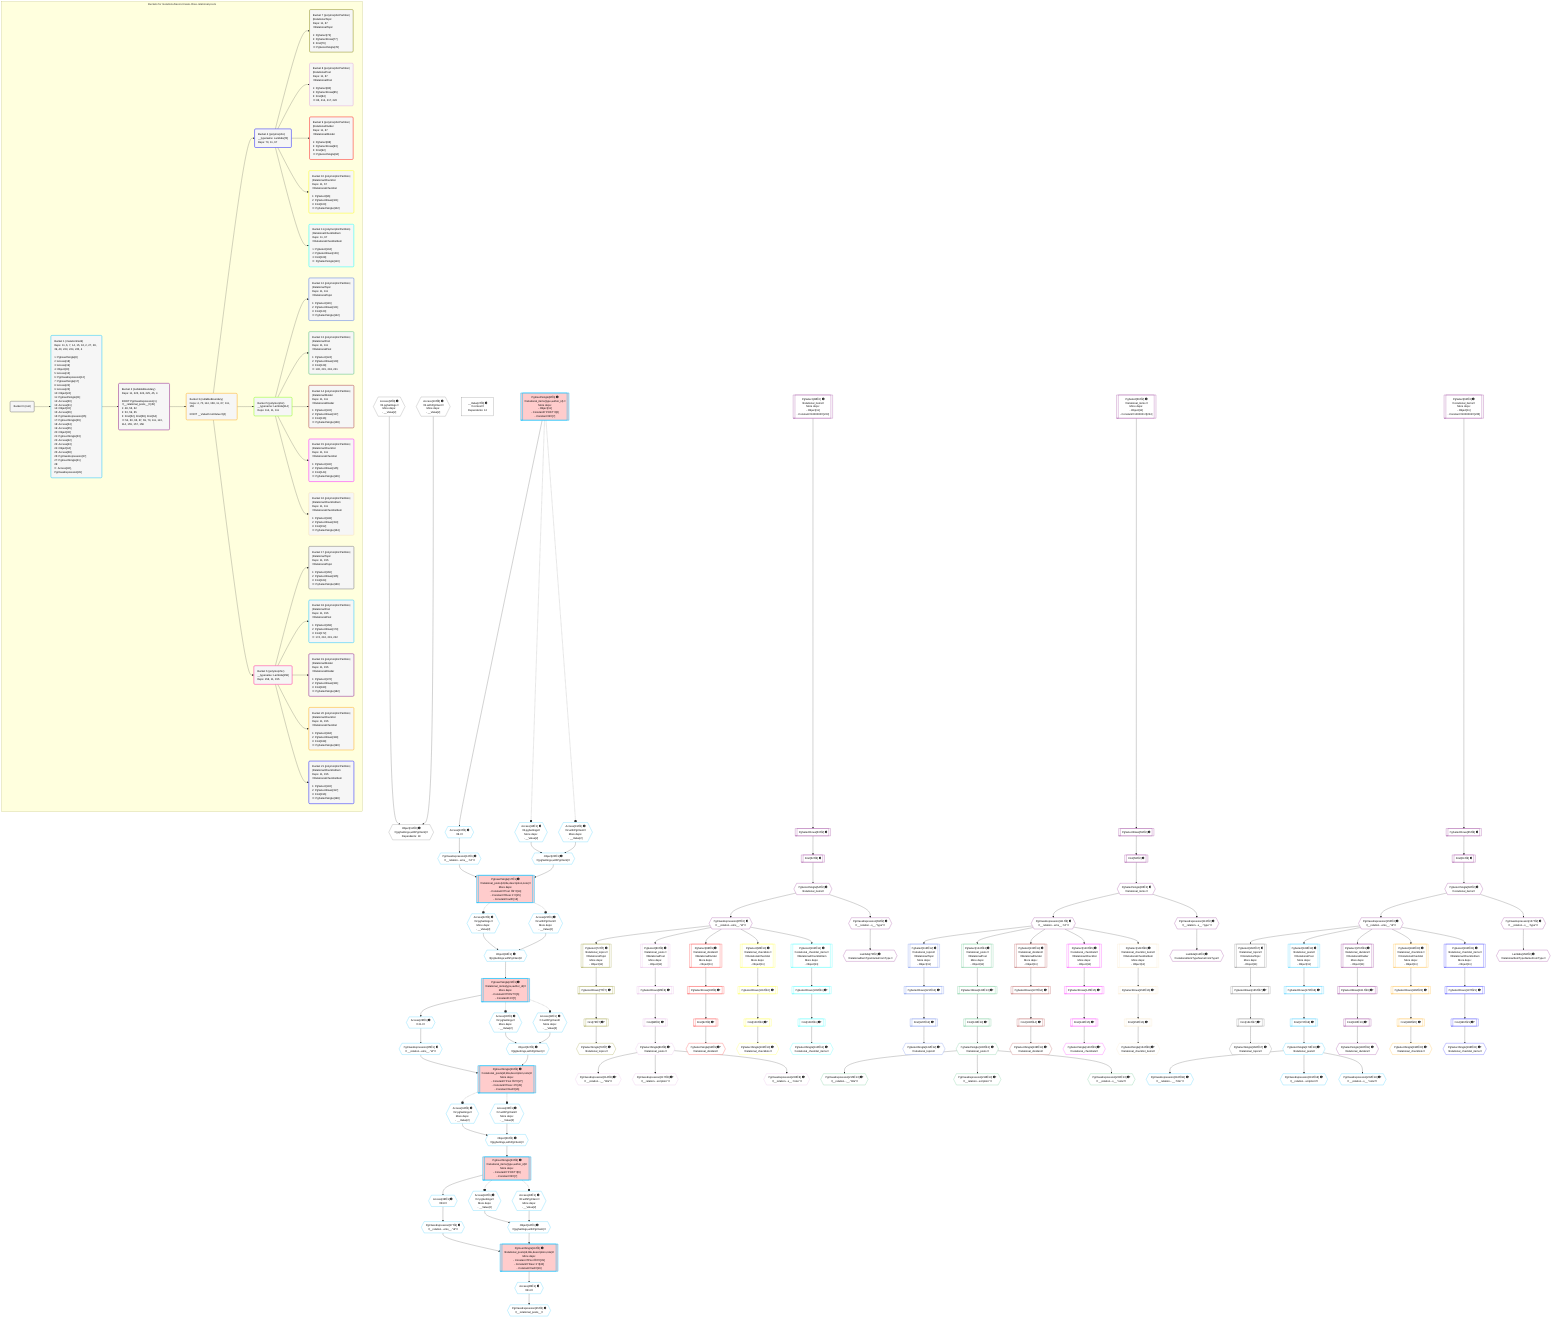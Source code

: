 %%{init: {'themeVariables': { 'fontSize': '12px'}}}%%
graph TD
    classDef path fill:#eee,stroke:#000,color:#000
    classDef plan fill:#fff,stroke-width:1px,color:#000
    classDef itemplan fill:#fff,stroke-width:2px,color:#000
    classDef unbatchedplan fill:#dff,stroke-width:1px,color:#000
    classDef sideeffectplan fill:#fcc,stroke-width:2px,color:#000
    classDef bucket fill:#f6f6f6,color:#000,stroke-width:2px,text-align:left

    subgraph "Buckets for mutations/basics/create-three-relational-posts"
    Bucket0("Bucket 0 (root)"):::bucket
    Bucket1("Bucket 1 (mutationField)<br />Deps: 11, 6, 7, 14, 15, 16, 2, 27, 28, 39, 40, 223, 224, 225, 4<br /><br />1: PgInsertSingle[8]<br />2: Access[18]<br />3: Access[19]<br />4: Object[20]<br />5: Access[13]<br />6: PgClassExpression[12]<br />7: PgInsertSingle[17]<br />8: Access[22]<br />9: Access[23]<br />10: Object[24]<br />11: PgInsertSingle[21]<br />12: Access[30]<br />13: Access[31]<br />14: Object[32]<br />15: Access[26]<br />16: PgClassExpression[25]<br />17: PgInsertSingle[29]<br />18: Access[34]<br />19: Access[35]<br />20: Object[36]<br />21: PgInsertSingle[33]<br />22: Access[42]<br />23: Access[43]<br />24: Object[44]<br />25: Access[38]<br />26: PgClassExpression[37]<br />27: PgInsertSingle[41]<br />28: <br />ᐳ: Access[46], PgClassExpression[45]"):::bucket
    Bucket2("Bucket 2 (nullableBoundary)<br />Deps: 11, 223, 224, 225, 45, 4<br /><br />ROOT PgClassExpression{1}ᐸ__relational_posts__ᐳ[45]<br />1: 48, 56, 62<br />2: 53, 59, 65<br />3: First[52], First[58], First[64]<br />ᐳ: 54, 60, 66, 67, 69, 70, 111, 113, 114, 155, 157, 158"):::bucket
    Bucket3("Bucket 3 (nullableBoundary)<br />Deps: 4, 70, 114, 158, 11, 67, 111, 155<br /><br />ROOT __ValueᐸrootValueᐳ[4]"):::bucket
    Bucket4("Bucket 4 (polymorphic)<br />__typename: Lambda[70]<br />Deps: 70, 11, 67"):::bucket
    Bucket5("Bucket 5 (polymorphic)<br />__typename: Lambda[114]<br />Deps: 114, 11, 111"):::bucket
    Bucket6("Bucket 6 (polymorphic)<br />__typename: Lambda[158]<br />Deps: 158, 11, 155"):::bucket
    Bucket7("Bucket 7 (polymorphicPartition)<br />|RelationalTopic<br />Deps: 11, 67<br />ᐳRelationalTopic<br /><br />1: PgSelect[72]<br />2: PgSelectRows[77]<br />3: First[76]<br />ᐳ: PgSelectSingle[78]"):::bucket
    Bucket8("Bucket 8 (polymorphicPartition)<br />|RelationalPost<br />Deps: 11, 67<br />ᐳRelationalPost<br /><br />1: PgSelect[80]<br />2: PgSelectRows[85]<br />3: First[84]<br />ᐳ: 86, 214, 217, 220"):::bucket
    Bucket9("Bucket 9 (polymorphicPartition)<br />|RelationalDivider<br />Deps: 11, 67<br />ᐳRelationalDivider<br /><br />1: PgSelect[88]<br />2: PgSelectRows[93]<br />3: First[92]<br />ᐳ: PgSelectSingle[94]"):::bucket
    Bucket10("Bucket 10 (polymorphicPartition)<br />|RelationalChecklist<br />Deps: 11, 67<br />ᐳRelationalChecklist<br /><br />1: PgSelect[96]<br />2: PgSelectRows[101]<br />3: First[100]<br />ᐳ: PgSelectSingle[102]"):::bucket
    Bucket11("Bucket 11 (polymorphicPartition)<br />|RelationalChecklistItem<br />Deps: 11, 67<br />ᐳRelationalChecklistItem<br /><br />1: PgSelect[104]<br />2: PgSelectRows[109]<br />3: First[108]<br />ᐳ: PgSelectSingle[110]"):::bucket
    Bucket12("Bucket 12 (polymorphicPartition)<br />|RelationalTopic<br />Deps: 11, 111<br />ᐳRelationalTopic<br /><br />1: PgSelect[116]<br />2: PgSelectRows[121]<br />3: First[120]<br />ᐳ: PgSelectSingle[122]"):::bucket
    Bucket13("Bucket 13 (polymorphicPartition)<br />|RelationalPost<br />Deps: 11, 111<br />ᐳRelationalPost<br /><br />1: PgSelect[124]<br />2: PgSelectRows[129]<br />3: First[128]<br />ᐳ: 130, 215, 218, 221"):::bucket
    Bucket14("Bucket 14 (polymorphicPartition)<br />|RelationalDivider<br />Deps: 11, 111<br />ᐳRelationalDivider<br /><br />1: PgSelect[132]<br />2: PgSelectRows[137]<br />3: First[136]<br />ᐳ: PgSelectSingle[138]"):::bucket
    Bucket15("Bucket 15 (polymorphicPartition)<br />|RelationalChecklist<br />Deps: 11, 111<br />ᐳRelationalChecklist<br /><br />1: PgSelect[140]<br />2: PgSelectRows[145]<br />3: First[144]<br />ᐳ: PgSelectSingle[146]"):::bucket
    Bucket16("Bucket 16 (polymorphicPartition)<br />|RelationalChecklistItem<br />Deps: 11, 111<br />ᐳRelationalChecklistItem<br /><br />1: PgSelect[148]<br />2: PgSelectRows[153]<br />3: First[152]<br />ᐳ: PgSelectSingle[154]"):::bucket
    Bucket17("Bucket 17 (polymorphicPartition)<br />|RelationalTopic<br />Deps: 11, 155<br />ᐳRelationalTopic<br /><br />1: PgSelect[160]<br />2: PgSelectRows[165]<br />3: First[164]<br />ᐳ: PgSelectSingle[166]"):::bucket
    Bucket18("Bucket 18 (polymorphicPartition)<br />|RelationalPost<br />Deps: 11, 155<br />ᐳRelationalPost<br /><br />1: PgSelect[168]<br />2: PgSelectRows[173]<br />3: First[172]<br />ᐳ: 174, 216, 219, 222"):::bucket
    Bucket19("Bucket 19 (polymorphicPartition)<br />|RelationalDivider<br />Deps: 11, 155<br />ᐳRelationalDivider<br /><br />1: PgSelect[176]<br />2: PgSelectRows[181]<br />3: First[180]<br />ᐳ: PgSelectSingle[182]"):::bucket
    Bucket20("Bucket 20 (polymorphicPartition)<br />|RelationalChecklist<br />Deps: 11, 155<br />ᐳRelationalChecklist<br /><br />1: PgSelect[184]<br />2: PgSelectRows[189]<br />3: First[188]<br />ᐳ: PgSelectSingle[190]"):::bucket
    Bucket21("Bucket 21 (polymorphicPartition)<br />|RelationalChecklistItem<br />Deps: 11, 155<br />ᐳRelationalChecklistItem<br /><br />1: PgSelect[192]<br />2: PgSelectRows[197]<br />3: First[196]<br />ᐳ: PgSelectSingle[198]"):::bucket
    end
    Bucket0 --> Bucket1
    Bucket1 --> Bucket2
    Bucket2 --> Bucket3
    Bucket3 --> Bucket4 & Bucket5 & Bucket6
    Bucket4 --> Bucket7 & Bucket8 & Bucket9 & Bucket10 & Bucket11
    Bucket5 --> Bucket12 & Bucket13 & Bucket14 & Bucket15 & Bucket16
    Bucket6 --> Bucket17 & Bucket18 & Bucket19 & Bucket20 & Bucket21

    %% plan dependencies
    Object11{{"Object[11∈0] ➊<br />ᐸ{pgSettings,withPgClient}ᐳ<br />Dependents: 19"}}:::plan
    Access9{{"Access[9∈0] ➊<br />ᐸ2.pgSettingsᐳ<br />More deps:<br />- __Value[2]"}}:::plan
    Access10{{"Access[10∈0] ➊<br />ᐸ2.withPgClientᐳ<br />More deps:<br />- __Value[2]"}}:::plan
    Access9 & Access10 --> Object11
    __Value2["__Value[2∈0] ➊<br />ᐸcontextᐳ<br />Dependents: 12"]:::plan
    PgInsertSingle17[["PgInsertSingle[17∈1] ➊<br />ᐸrelational_posts(id,title,description,note)ᐳ<br />More deps:<br />- Constantᐸ'Post ꖛ1'ᐳ[14]<br />- Constantᐸ'Desc 1'ᐳ[15]<br />- Constantᐸnullᐳ[16]"]]:::sideeffectplan
    Object20{{"Object[20∈1] ➊<br />ᐸ{pgSettings,withPgClient}ᐳ"}}:::plan
    PgClassExpression12{{"PgClassExpression[12∈1] ➊<br />ᐸ__relation...ems__.”id”ᐳ"}}:::plan
    Object20 & PgClassExpression12 --> PgInsertSingle17
    PgInsertSingle29[["PgInsertSingle[29∈1] ➊<br />ᐸrelational_posts(id,title,description,note)ᐳ<br />More deps:<br />- Constantᐸ'Post ꖛ2'ᐳ[27]<br />- Constantᐸ'Desc 2'ᐳ[28]<br />- Constantᐸnullᐳ[16]"]]:::sideeffectplan
    Object32{{"Object[32∈1] ➊<br />ᐸ{pgSettings,withPgClient}ᐳ"}}:::plan
    PgClassExpression25{{"PgClassExpression[25∈1] ➊<br />ᐸ__relation...ems__.”id”ᐳ"}}:::plan
    Object32 & PgClassExpression25 --> PgInsertSingle29
    PgInsertSingle41[["PgInsertSingle[41∈1] ➊<br />ᐸrelational_posts(id,title,description,note)ᐳ<br />More deps:<br />- Constantᐸ'Post ꖛ3'ᐳ[39]<br />- Constantᐸ'Desc 3'ᐳ[40]<br />- Constantᐸnullᐳ[16]"]]:::sideeffectplan
    Object44{{"Object[44∈1] ➊<br />ᐸ{pgSettings,withPgClient}ᐳ"}}:::plan
    PgClassExpression37{{"PgClassExpression[37∈1] ➊<br />ᐸ__relation...ems__.”id”ᐳ"}}:::plan
    Object44 & PgClassExpression37 --> PgInsertSingle41
    PgInsertSingle8[["PgInsertSingle[8∈1] ➊<br />ᐸrelational_items(type,author_id)ᐳ<br />More deps:<br />- Object[11]<br />- Constantᐸ'POST'ᐳ[6]<br />- Constantᐸ2ᐳ[7]"]]:::sideeffectplan
    PgInsertSingle21[["PgInsertSingle[21∈1] ➊<br />ᐸrelational_items(type,author_id)ᐳ<br />More deps:<br />- Constantᐸ'POST'ᐳ[6]<br />- Constantᐸ2ᐳ[7]"]]:::sideeffectplan
    Object24{{"Object[24∈1] ➊<br />ᐸ{pgSettings,withPgClient}ᐳ"}}:::plan
    Object24 --> PgInsertSingle21
    PgInsertSingle33[["PgInsertSingle[33∈1] ➊<br />ᐸrelational_items(type,author_id)ᐳ<br />More deps:<br />- Constantᐸ'POST'ᐳ[6]<br />- Constantᐸ2ᐳ[7]"]]:::sideeffectplan
    Object36{{"Object[36∈1] ➊<br />ᐸ{pgSettings,withPgClient}ᐳ"}}:::plan
    Object36 --> PgInsertSingle33
    Access18{{"Access[18∈1] ➊<br />ᐸ2.pgSettingsᐳ<br />More deps:<br />- __Value[2]"}}:::plan
    Access19{{"Access[19∈1] ➊<br />ᐸ2.withPgClientᐳ<br />More deps:<br />- __Value[2]"}}:::plan
    Access18 & Access19 --> Object20
    Access22{{"Access[22∈1] ➊<br />ᐸ2.pgSettingsᐳ<br />More deps:<br />- __Value[2]"}}:::plan
    Access23{{"Access[23∈1] ➊<br />ᐸ2.withPgClientᐳ<br />More deps:<br />- __Value[2]"}}:::plan
    Access22 & Access23 --> Object24
    Access30{{"Access[30∈1] ➊<br />ᐸ2.pgSettingsᐳ<br />More deps:<br />- __Value[2]"}}:::plan
    Access31{{"Access[31∈1] ➊<br />ᐸ2.withPgClientᐳ<br />More deps:<br />- __Value[2]"}}:::plan
    Access30 & Access31 --> Object32
    Access34{{"Access[34∈1] ➊<br />ᐸ2.pgSettingsᐳ<br />More deps:<br />- __Value[2]"}}:::plan
    Access35{{"Access[35∈1] ➊<br />ᐸ2.withPgClientᐳ<br />More deps:<br />- __Value[2]"}}:::plan
    Access34 & Access35 --> Object36
    Access42{{"Access[42∈1] ➊<br />ᐸ2.pgSettingsᐳ<br />More deps:<br />- __Value[2]"}}:::plan
    Access43{{"Access[43∈1] ➊<br />ᐸ2.withPgClientᐳ<br />More deps:<br />- __Value[2]"}}:::plan
    Access42 & Access43 --> Object44
    Access13{{"Access[13∈1] ➊<br />ᐸ8.tᐳ"}}:::plan
    Access13 --> PgClassExpression12
    PgInsertSingle8 --> Access13
    Access26{{"Access[26∈1] ➊<br />ᐸ21.tᐳ"}}:::plan
    Access26 --> PgClassExpression25
    PgInsertSingle21 --> Access26
    Access38{{"Access[38∈1] ➊<br />ᐸ33.tᐳ"}}:::plan
    Access38 --> PgClassExpression37
    PgInsertSingle33 --> Access38
    PgClassExpression45{{"PgClassExpression[45∈1] ➊<br />ᐸ__relational_posts__ᐳ"}}:::plan
    Access46{{"Access[46∈1] ➊<br />ᐸ41.tᐳ"}}:::plan
    Access46 --> PgClassExpression45
    PgInsertSingle41 --> Access46
    PgSelect48[["PgSelect[48∈2] ➊<br />ᐸrelational_itemsᐳ<br />More deps:<br />- Object[11]<br />- Constantᐸ1000000ᐳ[223]"]]:::plan
    PgSelect56[["PgSelect[56∈2] ➊<br />ᐸrelational_itemsᐳ<br />More deps:<br />- Object[11]<br />- Constantᐸ1000001ᐳ[224]"]]:::plan
    PgSelect62[["PgSelect[62∈2] ➊<br />ᐸrelational_itemsᐳ<br />More deps:<br />- Object[11]<br />- Constantᐸ1000002ᐳ[225]"]]:::plan
    First52[["First[52∈2] ➊"]]:::plan
    PgSelectRows53[["PgSelectRows[53∈2] ➊"]]:::plan
    PgSelectRows53 --> First52
    PgSelect48 --> PgSelectRows53
    PgSelectSingle54{{"PgSelectSingle[54∈2] ➊<br />ᐸrelational_itemsᐳ"}}:::plan
    First52 --> PgSelectSingle54
    First58[["First[58∈2] ➊"]]:::plan
    PgSelectRows59[["PgSelectRows[59∈2] ➊"]]:::plan
    PgSelectRows59 --> First58
    PgSelect56 --> PgSelectRows59
    PgSelectSingle60{{"PgSelectSingle[60∈2] ➊<br />ᐸrelational_itemsᐳ"}}:::plan
    First58 --> PgSelectSingle60
    First64[["First[64∈2] ➊"]]:::plan
    PgSelectRows65[["PgSelectRows[65∈2] ➊"]]:::plan
    PgSelectRows65 --> First64
    PgSelect62 --> PgSelectRows65
    PgSelectSingle66{{"PgSelectSingle[66∈2] ➊<br />ᐸrelational_itemsᐳ"}}:::plan
    First64 --> PgSelectSingle66
    PgClassExpression67{{"PgClassExpression[67∈2] ➊<br />ᐸ__relation...ems__.”id”ᐳ"}}:::plan
    PgSelectSingle54 --> PgClassExpression67
    PgClassExpression69{{"PgClassExpression[69∈2] ➊<br />ᐸ__relation...s__.”type”ᐳ"}}:::plan
    PgSelectSingle54 --> PgClassExpression69
    Lambda70{{"Lambda[70∈2] ➊<br />ᐸrelationalItemTypeNameFromTypeᐳ"}}:::plan
    PgClassExpression69 --> Lambda70
    PgClassExpression111{{"PgClassExpression[111∈2] ➊<br />ᐸ__relation...ems__.”id”ᐳ"}}:::plan
    PgSelectSingle60 --> PgClassExpression111
    PgClassExpression113{{"PgClassExpression[113∈2] ➊<br />ᐸ__relation...s__.”type”ᐳ"}}:::plan
    PgSelectSingle60 --> PgClassExpression113
    Lambda114{{"Lambda[114∈2] ➊<br />ᐸrelationalItemTypeNameFromTypeᐳ"}}:::plan
    PgClassExpression113 --> Lambda114
    PgClassExpression155{{"PgClassExpression[155∈2] ➊<br />ᐸ__relation...ems__.”id”ᐳ"}}:::plan
    PgSelectSingle66 --> PgClassExpression155
    PgClassExpression157{{"PgClassExpression[157∈2] ➊<br />ᐸ__relation...s__.”type”ᐳ"}}:::plan
    PgSelectSingle66 --> PgClassExpression157
    Lambda158{{"Lambda[158∈2] ➊<br />ᐸrelationalItemTypeNameFromTypeᐳ"}}:::plan
    PgClassExpression157 --> Lambda158
    PgSelect72[["PgSelect[72∈7] ➊<br />ᐸrelational_topicsᐳ<br />ᐳRelationalTopic<br />More deps:<br />- Object[11]"]]:::plan
    PgClassExpression67 --> PgSelect72
    First76[["First[76∈7] ➊^"]]:::plan
    PgSelectRows77[["PgSelectRows[77∈7] ➊^"]]:::plan
    PgSelectRows77 --> First76
    PgSelect72 --> PgSelectRows77
    PgSelectSingle78{{"PgSelectSingle[78∈7] ➊^<br />ᐸrelational_topicsᐳ"}}:::plan
    First76 --> PgSelectSingle78
    PgSelect80[["PgSelect[80∈8] ➊<br />ᐸrelational_postsᐳ<br />ᐳRelationalPost<br />More deps:<br />- Object[11]"]]:::plan
    PgClassExpression67 --> PgSelect80
    First84[["First[84∈8] ➊^"]]:::plan
    PgSelectRows85[["PgSelectRows[85∈8] ➊^"]]:::plan
    PgSelectRows85 --> First84
    PgSelect80 --> PgSelectRows85
    PgSelectSingle86{{"PgSelectSingle[86∈8] ➊^<br />ᐸrelational_postsᐳ"}}:::plan
    First84 --> PgSelectSingle86
    PgClassExpression214{{"PgClassExpression[214∈8] ➊^<br />ᐸ__relation...__.”title”ᐳ"}}:::plan
    PgSelectSingle86 --> PgClassExpression214
    PgClassExpression217{{"PgClassExpression[217∈8] ➊^<br />ᐸ__relation...scription”ᐳ"}}:::plan
    PgSelectSingle86 --> PgClassExpression217
    PgClassExpression220{{"PgClassExpression[220∈8] ➊^<br />ᐸ__relation...s__.”note”ᐳ"}}:::plan
    PgSelectSingle86 --> PgClassExpression220
    PgSelect88[["PgSelect[88∈9] ➊<br />ᐸrelational_dividersᐳ<br />ᐳRelationalDivider<br />More deps:<br />- Object[11]"]]:::plan
    PgClassExpression67 --> PgSelect88
    First92[["First[92∈9] ➊^"]]:::plan
    PgSelectRows93[["PgSelectRows[93∈9] ➊^"]]:::plan
    PgSelectRows93 --> First92
    PgSelect88 --> PgSelectRows93
    PgSelectSingle94{{"PgSelectSingle[94∈9] ➊^<br />ᐸrelational_dividersᐳ"}}:::plan
    First92 --> PgSelectSingle94
    PgSelect96[["PgSelect[96∈10] ➊<br />ᐸrelational_checklistsᐳ<br />ᐳRelationalChecklist<br />More deps:<br />- Object[11]"]]:::plan
    PgClassExpression67 --> PgSelect96
    First100[["First[100∈10] ➊^"]]:::plan
    PgSelectRows101[["PgSelectRows[101∈10] ➊^"]]:::plan
    PgSelectRows101 --> First100
    PgSelect96 --> PgSelectRows101
    PgSelectSingle102{{"PgSelectSingle[102∈10] ➊^<br />ᐸrelational_checklistsᐳ"}}:::plan
    First100 --> PgSelectSingle102
    PgSelect104[["PgSelect[104∈11] ➊<br />ᐸrelational_checklist_itemsᐳ<br />ᐳRelationalChecklistItem<br />More deps:<br />- Object[11]"]]:::plan
    PgClassExpression67 --> PgSelect104
    First108[["First[108∈11] ➊^"]]:::plan
    PgSelectRows109[["PgSelectRows[109∈11] ➊^"]]:::plan
    PgSelectRows109 --> First108
    PgSelect104 --> PgSelectRows109
    PgSelectSingle110{{"PgSelectSingle[110∈11] ➊^<br />ᐸrelational_checklist_itemsᐳ"}}:::plan
    First108 --> PgSelectSingle110
    PgSelect116[["PgSelect[116∈12] ➊<br />ᐸrelational_topicsᐳ<br />ᐳRelationalTopic<br />More deps:<br />- Object[11]"]]:::plan
    PgClassExpression111 --> PgSelect116
    First120[["First[120∈12] ➊^"]]:::plan
    PgSelectRows121[["PgSelectRows[121∈12] ➊^"]]:::plan
    PgSelectRows121 --> First120
    PgSelect116 --> PgSelectRows121
    PgSelectSingle122{{"PgSelectSingle[122∈12] ➊^<br />ᐸrelational_topicsᐳ"}}:::plan
    First120 --> PgSelectSingle122
    PgSelect124[["PgSelect[124∈13] ➊<br />ᐸrelational_postsᐳ<br />ᐳRelationalPost<br />More deps:<br />- Object[11]"]]:::plan
    PgClassExpression111 --> PgSelect124
    First128[["First[128∈13] ➊^"]]:::plan
    PgSelectRows129[["PgSelectRows[129∈13] ➊^"]]:::plan
    PgSelectRows129 --> First128
    PgSelect124 --> PgSelectRows129
    PgSelectSingle130{{"PgSelectSingle[130∈13] ➊^<br />ᐸrelational_postsᐳ"}}:::plan
    First128 --> PgSelectSingle130
    PgClassExpression215{{"PgClassExpression[215∈13] ➊^<br />ᐸ__relation...__.”title”ᐳ"}}:::plan
    PgSelectSingle130 --> PgClassExpression215
    PgClassExpression218{{"PgClassExpression[218∈13] ➊^<br />ᐸ__relation...scription”ᐳ"}}:::plan
    PgSelectSingle130 --> PgClassExpression218
    PgClassExpression221{{"PgClassExpression[221∈13] ➊^<br />ᐸ__relation...s__.”note”ᐳ"}}:::plan
    PgSelectSingle130 --> PgClassExpression221
    PgSelect132[["PgSelect[132∈14] ➊<br />ᐸrelational_dividersᐳ<br />ᐳRelationalDivider<br />More deps:<br />- Object[11]"]]:::plan
    PgClassExpression111 --> PgSelect132
    First136[["First[136∈14] ➊^"]]:::plan
    PgSelectRows137[["PgSelectRows[137∈14] ➊^"]]:::plan
    PgSelectRows137 --> First136
    PgSelect132 --> PgSelectRows137
    PgSelectSingle138{{"PgSelectSingle[138∈14] ➊^<br />ᐸrelational_dividersᐳ"}}:::plan
    First136 --> PgSelectSingle138
    PgSelect140[["PgSelect[140∈15] ➊<br />ᐸrelational_checklistsᐳ<br />ᐳRelationalChecklist<br />More deps:<br />- Object[11]"]]:::plan
    PgClassExpression111 --> PgSelect140
    First144[["First[144∈15] ➊^"]]:::plan
    PgSelectRows145[["PgSelectRows[145∈15] ➊^"]]:::plan
    PgSelectRows145 --> First144
    PgSelect140 --> PgSelectRows145
    PgSelectSingle146{{"PgSelectSingle[146∈15] ➊^<br />ᐸrelational_checklistsᐳ"}}:::plan
    First144 --> PgSelectSingle146
    PgSelect148[["PgSelect[148∈16] ➊<br />ᐸrelational_checklist_itemsᐳ<br />ᐳRelationalChecklistItem<br />More deps:<br />- Object[11]"]]:::plan
    PgClassExpression111 --> PgSelect148
    First152[["First[152∈16] ➊^"]]:::plan
    PgSelectRows153[["PgSelectRows[153∈16] ➊^"]]:::plan
    PgSelectRows153 --> First152
    PgSelect148 --> PgSelectRows153
    PgSelectSingle154{{"PgSelectSingle[154∈16] ➊^<br />ᐸrelational_checklist_itemsᐳ"}}:::plan
    First152 --> PgSelectSingle154
    PgSelect160[["PgSelect[160∈17] ➊<br />ᐸrelational_topicsᐳ<br />ᐳRelationalTopic<br />More deps:<br />- Object[11]"]]:::plan
    PgClassExpression155 --> PgSelect160
    First164[["First[164∈17] ➊^"]]:::plan
    PgSelectRows165[["PgSelectRows[165∈17] ➊^"]]:::plan
    PgSelectRows165 --> First164
    PgSelect160 --> PgSelectRows165
    PgSelectSingle166{{"PgSelectSingle[166∈17] ➊^<br />ᐸrelational_topicsᐳ"}}:::plan
    First164 --> PgSelectSingle166
    PgSelect168[["PgSelect[168∈18] ➊<br />ᐸrelational_postsᐳ<br />ᐳRelationalPost<br />More deps:<br />- Object[11]"]]:::plan
    PgClassExpression155 --> PgSelect168
    First172[["First[172∈18] ➊^"]]:::plan
    PgSelectRows173[["PgSelectRows[173∈18] ➊^"]]:::plan
    PgSelectRows173 --> First172
    PgSelect168 --> PgSelectRows173
    PgSelectSingle174{{"PgSelectSingle[174∈18] ➊^<br />ᐸrelational_postsᐳ"}}:::plan
    First172 --> PgSelectSingle174
    PgClassExpression216{{"PgClassExpression[216∈18] ➊^<br />ᐸ__relation...__.”title”ᐳ"}}:::plan
    PgSelectSingle174 --> PgClassExpression216
    PgClassExpression219{{"PgClassExpression[219∈18] ➊^<br />ᐸ__relation...scription”ᐳ"}}:::plan
    PgSelectSingle174 --> PgClassExpression219
    PgClassExpression222{{"PgClassExpression[222∈18] ➊^<br />ᐸ__relation...s__.”note”ᐳ"}}:::plan
    PgSelectSingle174 --> PgClassExpression222
    PgSelect176[["PgSelect[176∈19] ➊<br />ᐸrelational_dividersᐳ<br />ᐳRelationalDivider<br />More deps:<br />- Object[11]"]]:::plan
    PgClassExpression155 --> PgSelect176
    First180[["First[180∈19] ➊^"]]:::plan
    PgSelectRows181[["PgSelectRows[181∈19] ➊^"]]:::plan
    PgSelectRows181 --> First180
    PgSelect176 --> PgSelectRows181
    PgSelectSingle182{{"PgSelectSingle[182∈19] ➊^<br />ᐸrelational_dividersᐳ"}}:::plan
    First180 --> PgSelectSingle182
    PgSelect184[["PgSelect[184∈20] ➊<br />ᐸrelational_checklistsᐳ<br />ᐳRelationalChecklist<br />More deps:<br />- Object[11]"]]:::plan
    PgClassExpression155 --> PgSelect184
    First188[["First[188∈20] ➊^"]]:::plan
    PgSelectRows189[["PgSelectRows[189∈20] ➊^"]]:::plan
    PgSelectRows189 --> First188
    PgSelect184 --> PgSelectRows189
    PgSelectSingle190{{"PgSelectSingle[190∈20] ➊^<br />ᐸrelational_checklistsᐳ"}}:::plan
    First188 --> PgSelectSingle190
    PgSelect192[["PgSelect[192∈21] ➊<br />ᐸrelational_checklist_itemsᐳ<br />ᐳRelationalChecklistItem<br />More deps:<br />- Object[11]"]]:::plan
    PgClassExpression155 --> PgSelect192
    First196[["First[196∈21] ➊^"]]:::plan
    PgSelectRows197[["PgSelectRows[197∈21] ➊^"]]:::plan
    PgSelectRows197 --> First196
    PgSelect192 --> PgSelectRows197
    PgSelectSingle198{{"PgSelectSingle[198∈21] ➊^<br />ᐸrelational_checklist_itemsᐳ"}}:::plan
    First196 --> PgSelectSingle198

    %% define steps
    classDef bucket0 stroke:#696969
    class Bucket0,__Value2,Access9,Access10,Object11 bucket0
    classDef bucket1 stroke:#00bfff
    class Bucket1,PgInsertSingle8,PgClassExpression12,Access13,PgInsertSingle17,Access18,Access19,Object20,PgInsertSingle21,Access22,Access23,Object24,PgClassExpression25,Access26,PgInsertSingle29,Access30,Access31,Object32,PgInsertSingle33,Access34,Access35,Object36,PgClassExpression37,Access38,PgInsertSingle41,Access42,Access43,Object44,PgClassExpression45,Access46 bucket1
    classDef bucket2 stroke:#7f007f
    class Bucket2,PgSelect48,First52,PgSelectRows53,PgSelectSingle54,PgSelect56,First58,PgSelectRows59,PgSelectSingle60,PgSelect62,First64,PgSelectRows65,PgSelectSingle66,PgClassExpression67,PgClassExpression69,Lambda70,PgClassExpression111,PgClassExpression113,Lambda114,PgClassExpression155,PgClassExpression157,Lambda158 bucket2
    classDef bucket3 stroke:#ffa500
    class Bucket3 bucket3
    classDef bucket4 stroke:#0000ff
    class Bucket4 bucket4
    classDef bucket5 stroke:#7fff00
    class Bucket5 bucket5
    classDef bucket6 stroke:#ff1493
    class Bucket6 bucket6
    classDef bucket7 stroke:#808000
    class Bucket7,PgSelect72,First76,PgSelectRows77,PgSelectSingle78 bucket7
    classDef bucket8 stroke:#dda0dd
    class Bucket8,PgSelect80,First84,PgSelectRows85,PgSelectSingle86,PgClassExpression214,PgClassExpression217,PgClassExpression220 bucket8
    classDef bucket9 stroke:#ff0000
    class Bucket9,PgSelect88,First92,PgSelectRows93,PgSelectSingle94 bucket9
    classDef bucket10 stroke:#ffff00
    class Bucket10,PgSelect96,First100,PgSelectRows101,PgSelectSingle102 bucket10
    classDef bucket11 stroke:#00ffff
    class Bucket11,PgSelect104,First108,PgSelectRows109,PgSelectSingle110 bucket11
    classDef bucket12 stroke:#4169e1
    class Bucket12,PgSelect116,First120,PgSelectRows121,PgSelectSingle122 bucket12
    classDef bucket13 stroke:#3cb371
    class Bucket13,PgSelect124,First128,PgSelectRows129,PgSelectSingle130,PgClassExpression215,PgClassExpression218,PgClassExpression221 bucket13
    classDef bucket14 stroke:#a52a2a
    class Bucket14,PgSelect132,First136,PgSelectRows137,PgSelectSingle138 bucket14
    classDef bucket15 stroke:#ff00ff
    class Bucket15,PgSelect140,First144,PgSelectRows145,PgSelectSingle146 bucket15
    classDef bucket16 stroke:#f5deb3
    class Bucket16,PgSelect148,First152,PgSelectRows153,PgSelectSingle154 bucket16
    classDef bucket17 stroke:#696969
    class Bucket17,PgSelect160,First164,PgSelectRows165,PgSelectSingle166 bucket17
    classDef bucket18 stroke:#00bfff
    class Bucket18,PgSelect168,First172,PgSelectRows173,PgSelectSingle174,PgClassExpression216,PgClassExpression219,PgClassExpression222 bucket18
    classDef bucket19 stroke:#7f007f
    class Bucket19,PgSelect176,First180,PgSelectRows181,PgSelectSingle182 bucket19
    classDef bucket20 stroke:#ffa500
    class Bucket20,PgSelect184,First188,PgSelectRows189,PgSelectSingle190 bucket20
    classDef bucket21 stroke:#0000ff
    class Bucket21,PgSelect192,First196,PgSelectRows197,PgSelectSingle198 bucket21

    %% implicit side effects
    PgInsertSingle8 -.-o Access18
    PgInsertSingle8 -.-o Access19
    PgInsertSingle17 -.-o Access22
    PgInsertSingle17 -.-o Access23
    PgInsertSingle21 -.-o Access30
    PgInsertSingle21 -.-o Access31
    PgInsertSingle29 -.-o Access34
    PgInsertSingle29 -.-o Access35
    PgInsertSingle33 -.-o Access42
    PgInsertSingle33 -.-o Access43